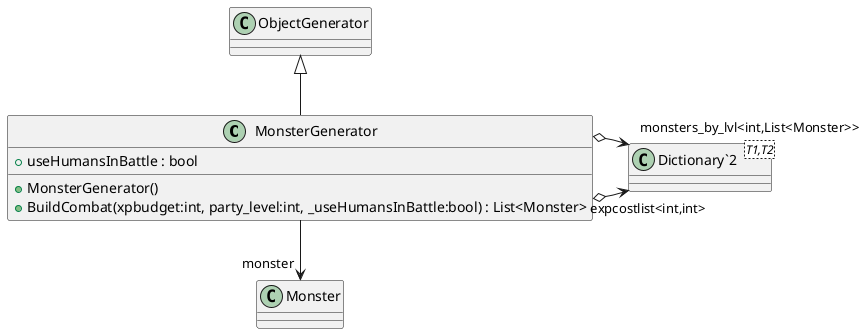 @startuml
class MonsterGenerator {
    + MonsterGenerator()
    + useHumansInBattle : bool
    + BuildCombat(xpbudget:int, party_level:int, _useHumansInBattle:bool) : List<Monster>
}
class "Dictionary`2"<T1,T2> {
}
ObjectGenerator <|-- MonsterGenerator
MonsterGenerator --> "monster" Monster
MonsterGenerator o-> "expcostlist<int,int>" "Dictionary`2"
MonsterGenerator o-> "monsters_by_lvl<int,List<Monster>>" "Dictionary`2"
@enduml
